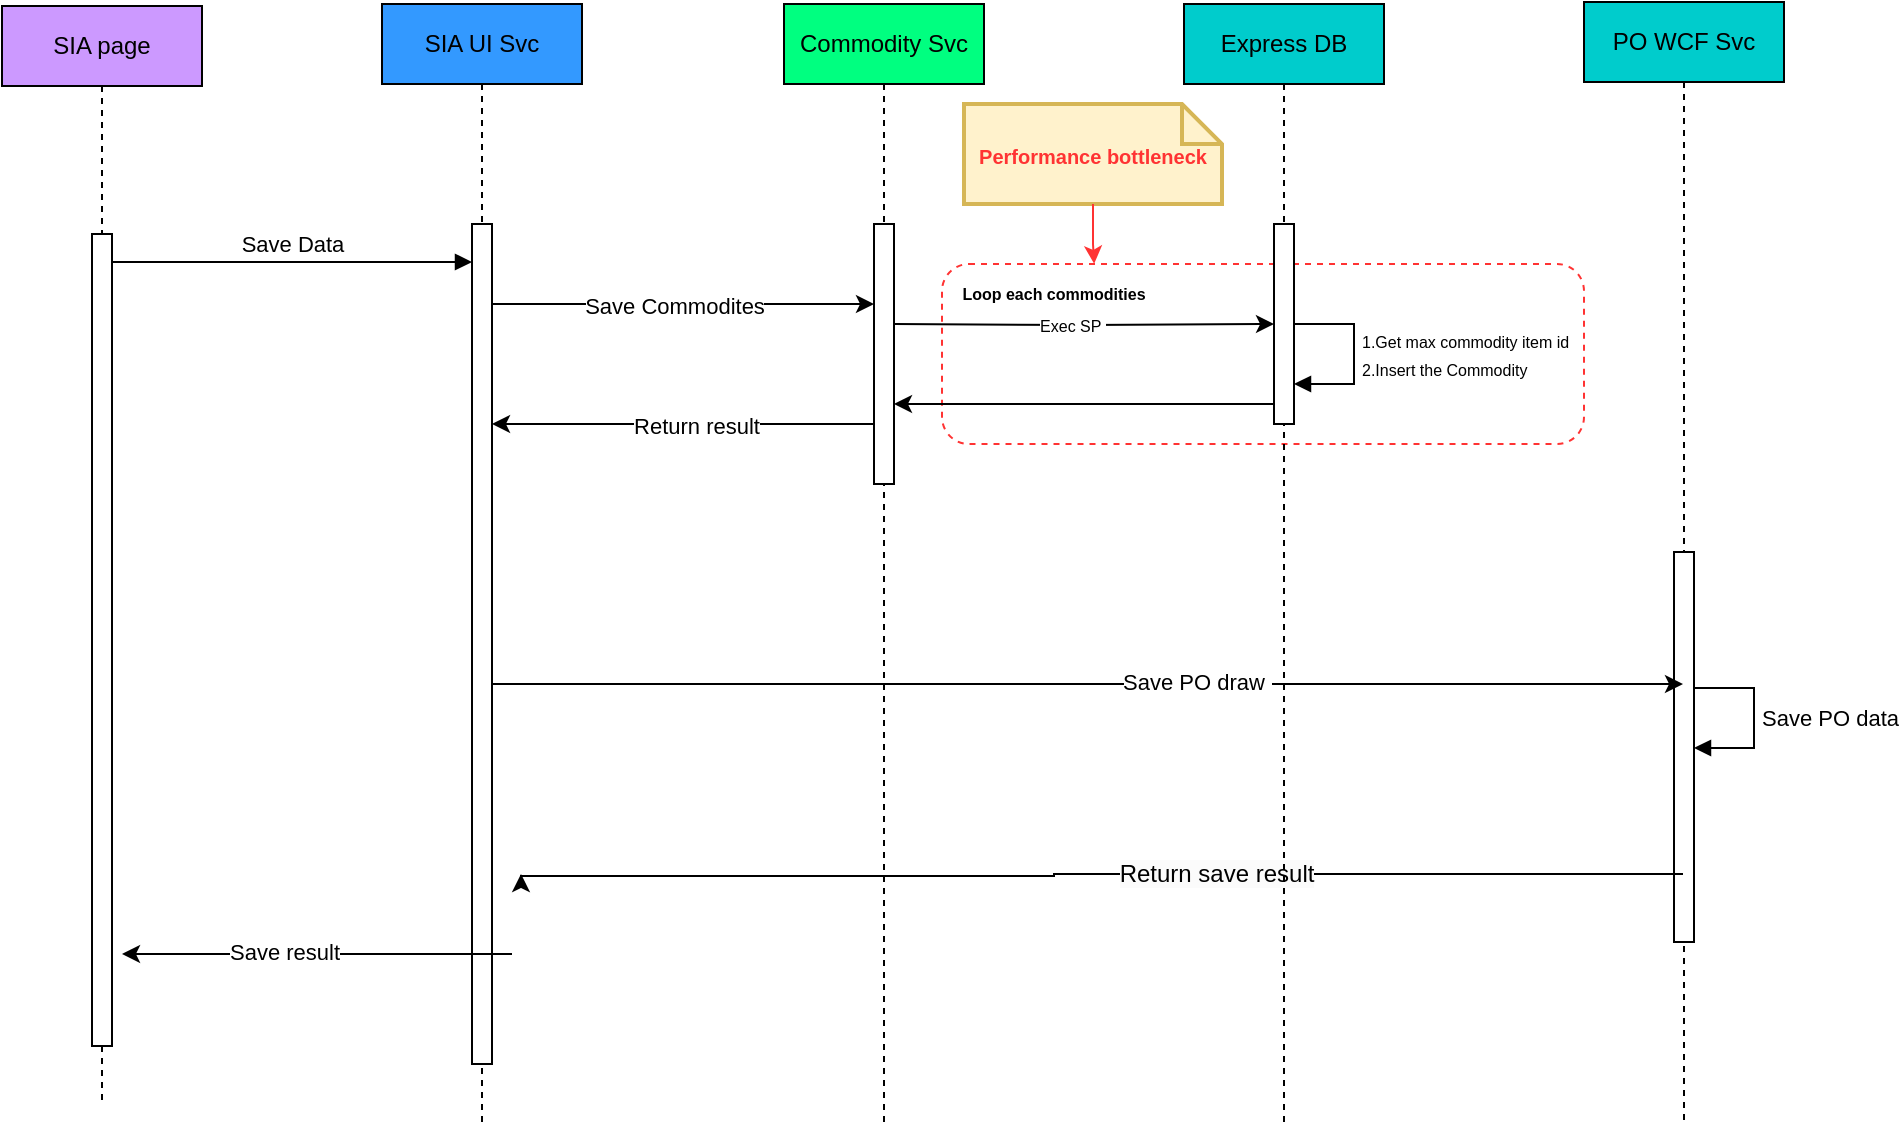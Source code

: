 <mxfile version="24.3.1" type="github">
  <diagram name="Page-1" id="e7e014a7-5840-1c2e-5031-d8a46d1fe8dd">
    <mxGraphModel dx="1185" dy="627" grid="1" gridSize="10" guides="1" tooltips="1" connect="1" arrows="1" fold="1" page="1" pageScale="1" pageWidth="1169" pageHeight="826" background="none" math="0" shadow="0">
      <root>
        <mxCell id="0" />
        <mxCell id="1" parent="0" />
        <mxCell id="EwxZ_xQYVL66pt0RI6ai-41" value="SIA page" style="shape=umlLifeline;perimeter=lifelinePerimeter;whiteSpace=wrap;html=1;container=1;dropTarget=0;collapsible=0;recursiveResize=0;outlineConnect=0;portConstraint=eastwest;newEdgeStyle={&quot;curved&quot;:0,&quot;rounded&quot;:0};fillColor=#CC99FF;" vertex="1" parent="1">
          <mxGeometry x="210" y="121" width="100" height="550" as="geometry" />
        </mxCell>
        <mxCell id="EwxZ_xQYVL66pt0RI6ai-47" value="" style="html=1;points=[[0,0,0,0,5],[0,1,0,0,-5],[1,0,0,0,5],[1,1,0,0,-5]];perimeter=orthogonalPerimeter;outlineConnect=0;targetShapes=umlLifeline;portConstraint=eastwest;newEdgeStyle={&quot;curved&quot;:0,&quot;rounded&quot;:0};" vertex="1" parent="EwxZ_xQYVL66pt0RI6ai-41">
          <mxGeometry x="45" y="114" width="10" height="406" as="geometry" />
        </mxCell>
        <mxCell id="EwxZ_xQYVL66pt0RI6ai-42" value="Commodity Svc" style="shape=umlLifeline;perimeter=lifelinePerimeter;whiteSpace=wrap;html=1;container=1;dropTarget=0;collapsible=0;recursiveResize=0;outlineConnect=0;portConstraint=eastwest;newEdgeStyle={&quot;curved&quot;:0,&quot;rounded&quot;:0};fillColor=#00FF80;" vertex="1" parent="1">
          <mxGeometry x="601" y="120" width="100" height="560" as="geometry" />
        </mxCell>
        <mxCell id="EwxZ_xQYVL66pt0RI6ai-45" value="" style="html=1;points=[[0,0,0,0,5],[0,1,0,0,-5],[1,0,0,0,5],[1,1,0,0,-5]];perimeter=orthogonalPerimeter;outlineConnect=0;targetShapes=umlLifeline;portConstraint=eastwest;newEdgeStyle={&quot;curved&quot;:0,&quot;rounded&quot;:0};" vertex="1" parent="EwxZ_xQYVL66pt0RI6ai-42">
          <mxGeometry x="45" y="110" width="10" height="130" as="geometry" />
        </mxCell>
        <mxCell id="EwxZ_xQYVL66pt0RI6ai-43" value="PO WCF Svc" style="shape=umlLifeline;perimeter=lifelinePerimeter;whiteSpace=wrap;html=1;container=1;dropTarget=0;collapsible=0;recursiveResize=0;outlineConnect=0;portConstraint=eastwest;newEdgeStyle={&quot;curved&quot;:0,&quot;rounded&quot;:0};fillColor=#00CCCC;" vertex="1" parent="1">
          <mxGeometry x="1001" y="119" width="100" height="560" as="geometry" />
        </mxCell>
        <mxCell id="EwxZ_xQYVL66pt0RI6ai-51" value="" style="html=1;points=[[0,0,0,0,5],[0,1,0,0,-5],[1,0,0,0,5],[1,1,0,0,-5]];perimeter=orthogonalPerimeter;outlineConnect=0;targetShapes=umlLifeline;portConstraint=eastwest;newEdgeStyle={&quot;curved&quot;:0,&quot;rounded&quot;:0};" vertex="1" parent="EwxZ_xQYVL66pt0RI6ai-43">
          <mxGeometry x="45" y="275" width="10" height="195" as="geometry" />
        </mxCell>
        <mxCell id="EwxZ_xQYVL66pt0RI6ai-63" value="Save PO data" style="html=1;align=left;spacingLeft=2;endArrow=block;rounded=0;edgeStyle=orthogonalEdgeStyle;curved=0;rounded=0;" edge="1" target="EwxZ_xQYVL66pt0RI6ai-51" parent="EwxZ_xQYVL66pt0RI6ai-43">
          <mxGeometry relative="1" as="geometry">
            <mxPoint x="55" y="343" as="sourcePoint" />
            <Array as="points">
              <mxPoint x="85" y="343" />
              <mxPoint x="85" y="373" />
            </Array>
            <mxPoint x="60" y="373" as="targetPoint" />
          </mxGeometry>
        </mxCell>
        <mxCell id="EwxZ_xQYVL66pt0RI6ai-44" value="Save Data" style="html=1;verticalAlign=bottom;endArrow=block;curved=0;rounded=0;exitX=1;exitY=0;exitDx=0;exitDy=5;exitPerimeter=0;" edge="1" parent="1" target="EwxZ_xQYVL66pt0RI6ai-49">
          <mxGeometry width="80" relative="1" as="geometry">
            <mxPoint x="265" y="249" as="sourcePoint" />
            <mxPoint x="465" y="245" as="targetPoint" />
          </mxGeometry>
        </mxCell>
        <mxCell id="EwxZ_xQYVL66pt0RI6ai-48" value="SIA UI Svc" style="shape=umlLifeline;perimeter=lifelinePerimeter;whiteSpace=wrap;html=1;container=1;dropTarget=0;collapsible=0;recursiveResize=0;outlineConnect=0;portConstraint=eastwest;newEdgeStyle={&quot;curved&quot;:0,&quot;rounded&quot;:0};fillColor=#3399FF;" vertex="1" parent="1">
          <mxGeometry x="400" y="120" width="100" height="560" as="geometry" />
        </mxCell>
        <mxCell id="EwxZ_xQYVL66pt0RI6ai-49" value="" style="html=1;points=[[0,0,0,0,5],[0,1,0,0,-5],[1,0,0,0,5],[1,1,0,0,-5]];perimeter=orthogonalPerimeter;outlineConnect=0;targetShapes=umlLifeline;portConstraint=eastwest;newEdgeStyle={&quot;curved&quot;:0,&quot;rounded&quot;:0};" vertex="1" parent="EwxZ_xQYVL66pt0RI6ai-48">
          <mxGeometry x="45" y="110" width="10" height="420" as="geometry" />
        </mxCell>
        <mxCell id="EwxZ_xQYVL66pt0RI6ai-52" style="edgeStyle=orthogonalEdgeStyle;rounded=0;orthogonalLoop=1;jettySize=auto;html=1;curved=0;" edge="1" parent="1" source="EwxZ_xQYVL66pt0RI6ai-45" target="EwxZ_xQYVL66pt0RI6ai-49">
          <mxGeometry relative="1" as="geometry">
            <mxPoint x="480" y="340" as="targetPoint" />
            <Array as="points">
              <mxPoint x="630" y="330" />
              <mxPoint x="630" y="330" />
            </Array>
          </mxGeometry>
        </mxCell>
        <mxCell id="EwxZ_xQYVL66pt0RI6ai-53" value="Return result" style="edgeLabel;html=1;align=center;verticalAlign=middle;resizable=0;points=[];" vertex="1" connectable="0" parent="EwxZ_xQYVL66pt0RI6ai-52">
          <mxGeometry x="-0.062" y="1" relative="1" as="geometry">
            <mxPoint as="offset" />
          </mxGeometry>
        </mxCell>
        <mxCell id="EwxZ_xQYVL66pt0RI6ai-54" style="edgeStyle=orthogonalEdgeStyle;rounded=0;orthogonalLoop=1;jettySize=auto;html=1;curved=0;" edge="1" parent="1" source="EwxZ_xQYVL66pt0RI6ai-49" target="EwxZ_xQYVL66pt0RI6ai-43">
          <mxGeometry relative="1" as="geometry">
            <mxPoint x="475" y="417" as="sourcePoint" />
            <mxPoint x="915" y="417" as="targetPoint" />
            <Array as="points">
              <mxPoint x="760" y="460" />
              <mxPoint x="760" y="460" />
            </Array>
          </mxGeometry>
        </mxCell>
        <mxCell id="EwxZ_xQYVL66pt0RI6ai-55" value="Save PO draw&amp;nbsp;" style="edgeLabel;html=1;align=center;verticalAlign=middle;resizable=0;points=[];" vertex="1" connectable="0" parent="EwxZ_xQYVL66pt0RI6ai-54">
          <mxGeometry x="0.077" y="1" relative="1" as="geometry">
            <mxPoint x="31" as="offset" />
          </mxGeometry>
        </mxCell>
        <mxCell id="EwxZ_xQYVL66pt0RI6ai-57" style="edgeStyle=orthogonalEdgeStyle;rounded=0;orthogonalLoop=1;jettySize=auto;html=1;curved=0;" edge="1" parent="1" source="EwxZ_xQYVL66pt0RI6ai-43">
          <mxGeometry relative="1" as="geometry">
            <mxPoint x="915" y="555" as="sourcePoint" />
            <mxPoint x="469.5" y="555" as="targetPoint" />
            <Array as="points">
              <mxPoint x="736" y="555" />
              <mxPoint x="736" y="556" />
              <mxPoint x="469" y="556" />
            </Array>
          </mxGeometry>
        </mxCell>
        <mxCell id="EwxZ_xQYVL66pt0RI6ai-67" value="&lt;span style=&quot;font-size: 12px; background-color: rgb(251, 251, 251);&quot;&gt;Return save result&lt;/span&gt;" style="edgeLabel;html=1;align=center;verticalAlign=middle;resizable=0;points=[];" vertex="1" connectable="0" parent="EwxZ_xQYVL66pt0RI6ai-57">
          <mxGeometry x="-0.046" relative="1" as="geometry">
            <mxPoint x="44" as="offset" />
          </mxGeometry>
        </mxCell>
        <mxCell id="EwxZ_xQYVL66pt0RI6ai-58" style="edgeStyle=orthogonalEdgeStyle;rounded=0;orthogonalLoop=1;jettySize=auto;html=1;curved=0;" edge="1" parent="1">
          <mxGeometry relative="1" as="geometry">
            <mxPoint x="465" y="595" as="sourcePoint" />
            <mxPoint x="270" y="595" as="targetPoint" />
            <Array as="points">
              <mxPoint x="320" y="595" />
              <mxPoint x="320" y="595" />
            </Array>
          </mxGeometry>
        </mxCell>
        <mxCell id="EwxZ_xQYVL66pt0RI6ai-61" value="Save result" style="edgeLabel;html=1;align=center;verticalAlign=middle;resizable=0;points=[];" vertex="1" connectable="0" parent="EwxZ_xQYVL66pt0RI6ai-58">
          <mxGeometry x="0.207" y="3" relative="1" as="geometry">
            <mxPoint x="3" y="-4" as="offset" />
          </mxGeometry>
        </mxCell>
        <mxCell id="EwxZ_xQYVL66pt0RI6ai-90" value="" style="rounded=1;whiteSpace=wrap;html=1;dashed=1;strokeColor=#FF3333;" vertex="1" parent="1">
          <mxGeometry x="680" y="250" width="321" height="90" as="geometry" />
        </mxCell>
        <mxCell id="EwxZ_xQYVL66pt0RI6ai-71" value="Express DB" style="shape=umlLifeline;perimeter=lifelinePerimeter;whiteSpace=wrap;html=1;container=1;dropTarget=0;collapsible=0;recursiveResize=0;outlineConnect=0;portConstraint=eastwest;newEdgeStyle={&quot;curved&quot;:0,&quot;rounded&quot;:0};fillColor=#00CCCC;" vertex="1" parent="1">
          <mxGeometry x="801" y="120" width="100" height="560" as="geometry" />
        </mxCell>
        <mxCell id="EwxZ_xQYVL66pt0RI6ai-76" value="" style="html=1;points=[[0,0,0,0,5],[0,1,0,0,-5],[1,0,0,0,5],[1,1,0,0,-5]];perimeter=orthogonalPerimeter;outlineConnect=0;targetShapes=umlLifeline;portConstraint=eastwest;newEdgeStyle={&quot;curved&quot;:0,&quot;rounded&quot;:0};" vertex="1" parent="EwxZ_xQYVL66pt0RI6ai-71">
          <mxGeometry x="45" y="110" width="10" height="100" as="geometry" />
        </mxCell>
        <mxCell id="EwxZ_xQYVL66pt0RI6ai-81" value="&lt;font style=&quot;font-size: 8px;&quot;&gt;1.Get max commodity item id&lt;br&gt;2.Insert the Commodity&lt;/font&gt;" style="html=1;align=left;spacingLeft=2;endArrow=block;rounded=0;edgeStyle=orthogonalEdgeStyle;curved=0;rounded=0;" edge="1" target="EwxZ_xQYVL66pt0RI6ai-76" parent="EwxZ_xQYVL66pt0RI6ai-71">
          <mxGeometry relative="1" as="geometry">
            <mxPoint x="55" y="160" as="sourcePoint" />
            <Array as="points">
              <mxPoint x="85" y="160" />
              <mxPoint x="85" y="190" />
            </Array>
            <mxPoint x="60" y="190.029" as="targetPoint" />
          </mxGeometry>
        </mxCell>
        <mxCell id="EwxZ_xQYVL66pt0RI6ai-74" style="edgeStyle=orthogonalEdgeStyle;rounded=0;orthogonalLoop=1;jettySize=auto;html=1;curved=0;" edge="1" parent="1" source="EwxZ_xQYVL66pt0RI6ai-49" target="EwxZ_xQYVL66pt0RI6ai-45">
          <mxGeometry relative="1" as="geometry">
            <Array as="points">
              <mxPoint x="600" y="270" />
              <mxPoint x="600" y="270" />
            </Array>
          </mxGeometry>
        </mxCell>
        <mxCell id="EwxZ_xQYVL66pt0RI6ai-75" value="Save Commodites" style="edgeLabel;html=1;align=center;verticalAlign=middle;resizable=0;points=[];" vertex="1" connectable="0" parent="EwxZ_xQYVL66pt0RI6ai-74">
          <mxGeometry x="-0.051" y="-1" relative="1" as="geometry">
            <mxPoint as="offset" />
          </mxGeometry>
        </mxCell>
        <mxCell id="EwxZ_xQYVL66pt0RI6ai-77" style="edgeStyle=orthogonalEdgeStyle;rounded=0;orthogonalLoop=1;jettySize=auto;html=1;curved=0;" edge="1" parent="1" target="EwxZ_xQYVL66pt0RI6ai-76">
          <mxGeometry relative="1" as="geometry">
            <mxPoint x="656" y="280" as="sourcePoint" />
            <mxPoint x="840" y="280" as="targetPoint" />
            <Array as="points" />
          </mxGeometry>
        </mxCell>
        <mxCell id="EwxZ_xQYVL66pt0RI6ai-78" value="&lt;font style=&quot;font-size: 8px;&quot;&gt;Exec SP&amp;nbsp;&lt;/font&gt;" style="edgeLabel;html=1;align=center;verticalAlign=middle;resizable=0;points=[];" vertex="1" connectable="0" parent="EwxZ_xQYVL66pt0RI6ai-77">
          <mxGeometry x="-0.073" relative="1" as="geometry">
            <mxPoint y="-1" as="offset" />
          </mxGeometry>
        </mxCell>
        <mxCell id="EwxZ_xQYVL66pt0RI6ai-82" style="edgeStyle=orthogonalEdgeStyle;rounded=0;orthogonalLoop=1;jettySize=auto;html=1;curved=0;" edge="1" parent="1" source="EwxZ_xQYVL66pt0RI6ai-76" target="EwxZ_xQYVL66pt0RI6ai-45">
          <mxGeometry relative="1" as="geometry">
            <mxPoint x="660" y="310" as="targetPoint" />
            <Array as="points">
              <mxPoint x="750" y="320" />
              <mxPoint x="750" y="320" />
            </Array>
          </mxGeometry>
        </mxCell>
        <mxCell id="EwxZ_xQYVL66pt0RI6ai-95" value="&lt;font style=&quot;font-size: 8px;&quot;&gt;&lt;b&gt;Loop each commodities&lt;/b&gt;&lt;/font&gt;" style="text;html=1;align=center;verticalAlign=middle;whiteSpace=wrap;rounded=0;" vertex="1" parent="1">
          <mxGeometry x="686" y="254" width="100" height="20" as="geometry" />
        </mxCell>
        <mxCell id="EwxZ_xQYVL66pt0RI6ai-96" value="&lt;font style=&quot;font-size: 10px;&quot; color=&quot;#ff3333&quot;&gt;&lt;b&gt;Performance bottleneck&lt;/b&gt;&lt;/font&gt;" style="shape=note;strokeWidth=2;fontSize=14;size=20;whiteSpace=wrap;html=1;fillColor=#fff2cc;strokeColor=#d6b656;fontColor=#666600;" vertex="1" parent="1">
          <mxGeometry x="691" y="170" width="129" height="50" as="geometry" />
        </mxCell>
        <mxCell id="EwxZ_xQYVL66pt0RI6ai-97" style="edgeStyle=orthogonalEdgeStyle;rounded=0;orthogonalLoop=1;jettySize=auto;html=1;entryX=0.237;entryY=-0.001;entryDx=0;entryDy=0;entryPerimeter=0;strokeColor=#FF3333;" edge="1" parent="1" source="EwxZ_xQYVL66pt0RI6ai-96" target="EwxZ_xQYVL66pt0RI6ai-90">
          <mxGeometry relative="1" as="geometry" />
        </mxCell>
      </root>
    </mxGraphModel>
  </diagram>
</mxfile>
